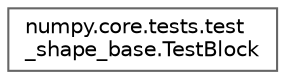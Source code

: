 digraph "Graphical Class Hierarchy"
{
 // LATEX_PDF_SIZE
  bgcolor="transparent";
  edge [fontname=Helvetica,fontsize=10,labelfontname=Helvetica,labelfontsize=10];
  node [fontname=Helvetica,fontsize=10,shape=box,height=0.2,width=0.4];
  rankdir="LR";
  Node0 [id="Node000000",label="numpy.core.tests.test\l_shape_base.TestBlock",height=0.2,width=0.4,color="grey40", fillcolor="white", style="filled",URL="$da/d14/classnumpy_1_1core_1_1tests_1_1test__shape__base_1_1TestBlock.html",tooltip=" "];
}

